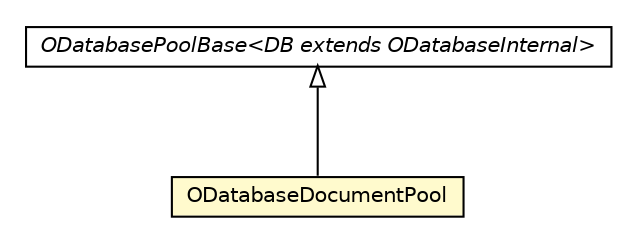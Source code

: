 #!/usr/local/bin/dot
#
# Class diagram 
# Generated by UMLGraph version R5_6-24-gf6e263 (http://www.umlgraph.org/)
#

digraph G {
	edge [fontname="Helvetica",fontsize=10,labelfontname="Helvetica",labelfontsize=10];
	node [fontname="Helvetica",fontsize=10,shape=plaintext];
	nodesep=0.25;
	ranksep=0.5;
	// com.orientechnologies.orient.core.db.ODatabasePoolBase<DB extends com.orientechnologies.orient.core.db.ODatabaseInternal>
	c1323178 [label=<<table title="com.orientechnologies.orient.core.db.ODatabasePoolBase" border="0" cellborder="1" cellspacing="0" cellpadding="2" port="p" href="../ODatabasePoolBase.html">
		<tr><td><table border="0" cellspacing="0" cellpadding="1">
<tr><td align="center" balign="center"><font face="Helvetica-Oblique"> ODatabasePoolBase&lt;DB extends ODatabaseInternal&gt; </font></td></tr>
		</table></td></tr>
		</table>>, URL="../ODatabasePoolBase.html", fontname="Helvetica", fontcolor="black", fontsize=10.0];
	// com.orientechnologies.orient.core.db.document.ODatabaseDocumentPool
	c1323276 [label=<<table title="com.orientechnologies.orient.core.db.document.ODatabaseDocumentPool" border="0" cellborder="1" cellspacing="0" cellpadding="2" port="p" bgcolor="lemonChiffon" href="./ODatabaseDocumentPool.html">
		<tr><td><table border="0" cellspacing="0" cellpadding="1">
<tr><td align="center" balign="center"> ODatabaseDocumentPool </td></tr>
		</table></td></tr>
		</table>>, URL="./ODatabaseDocumentPool.html", fontname="Helvetica", fontcolor="black", fontsize=10.0];
	//com.orientechnologies.orient.core.db.document.ODatabaseDocumentPool extends com.orientechnologies.orient.core.db.ODatabasePoolBase<com.orientechnologies.orient.core.db.document.ODatabaseDocumentTx>
	c1323178:p -> c1323276:p [dir=back,arrowtail=empty];
}

